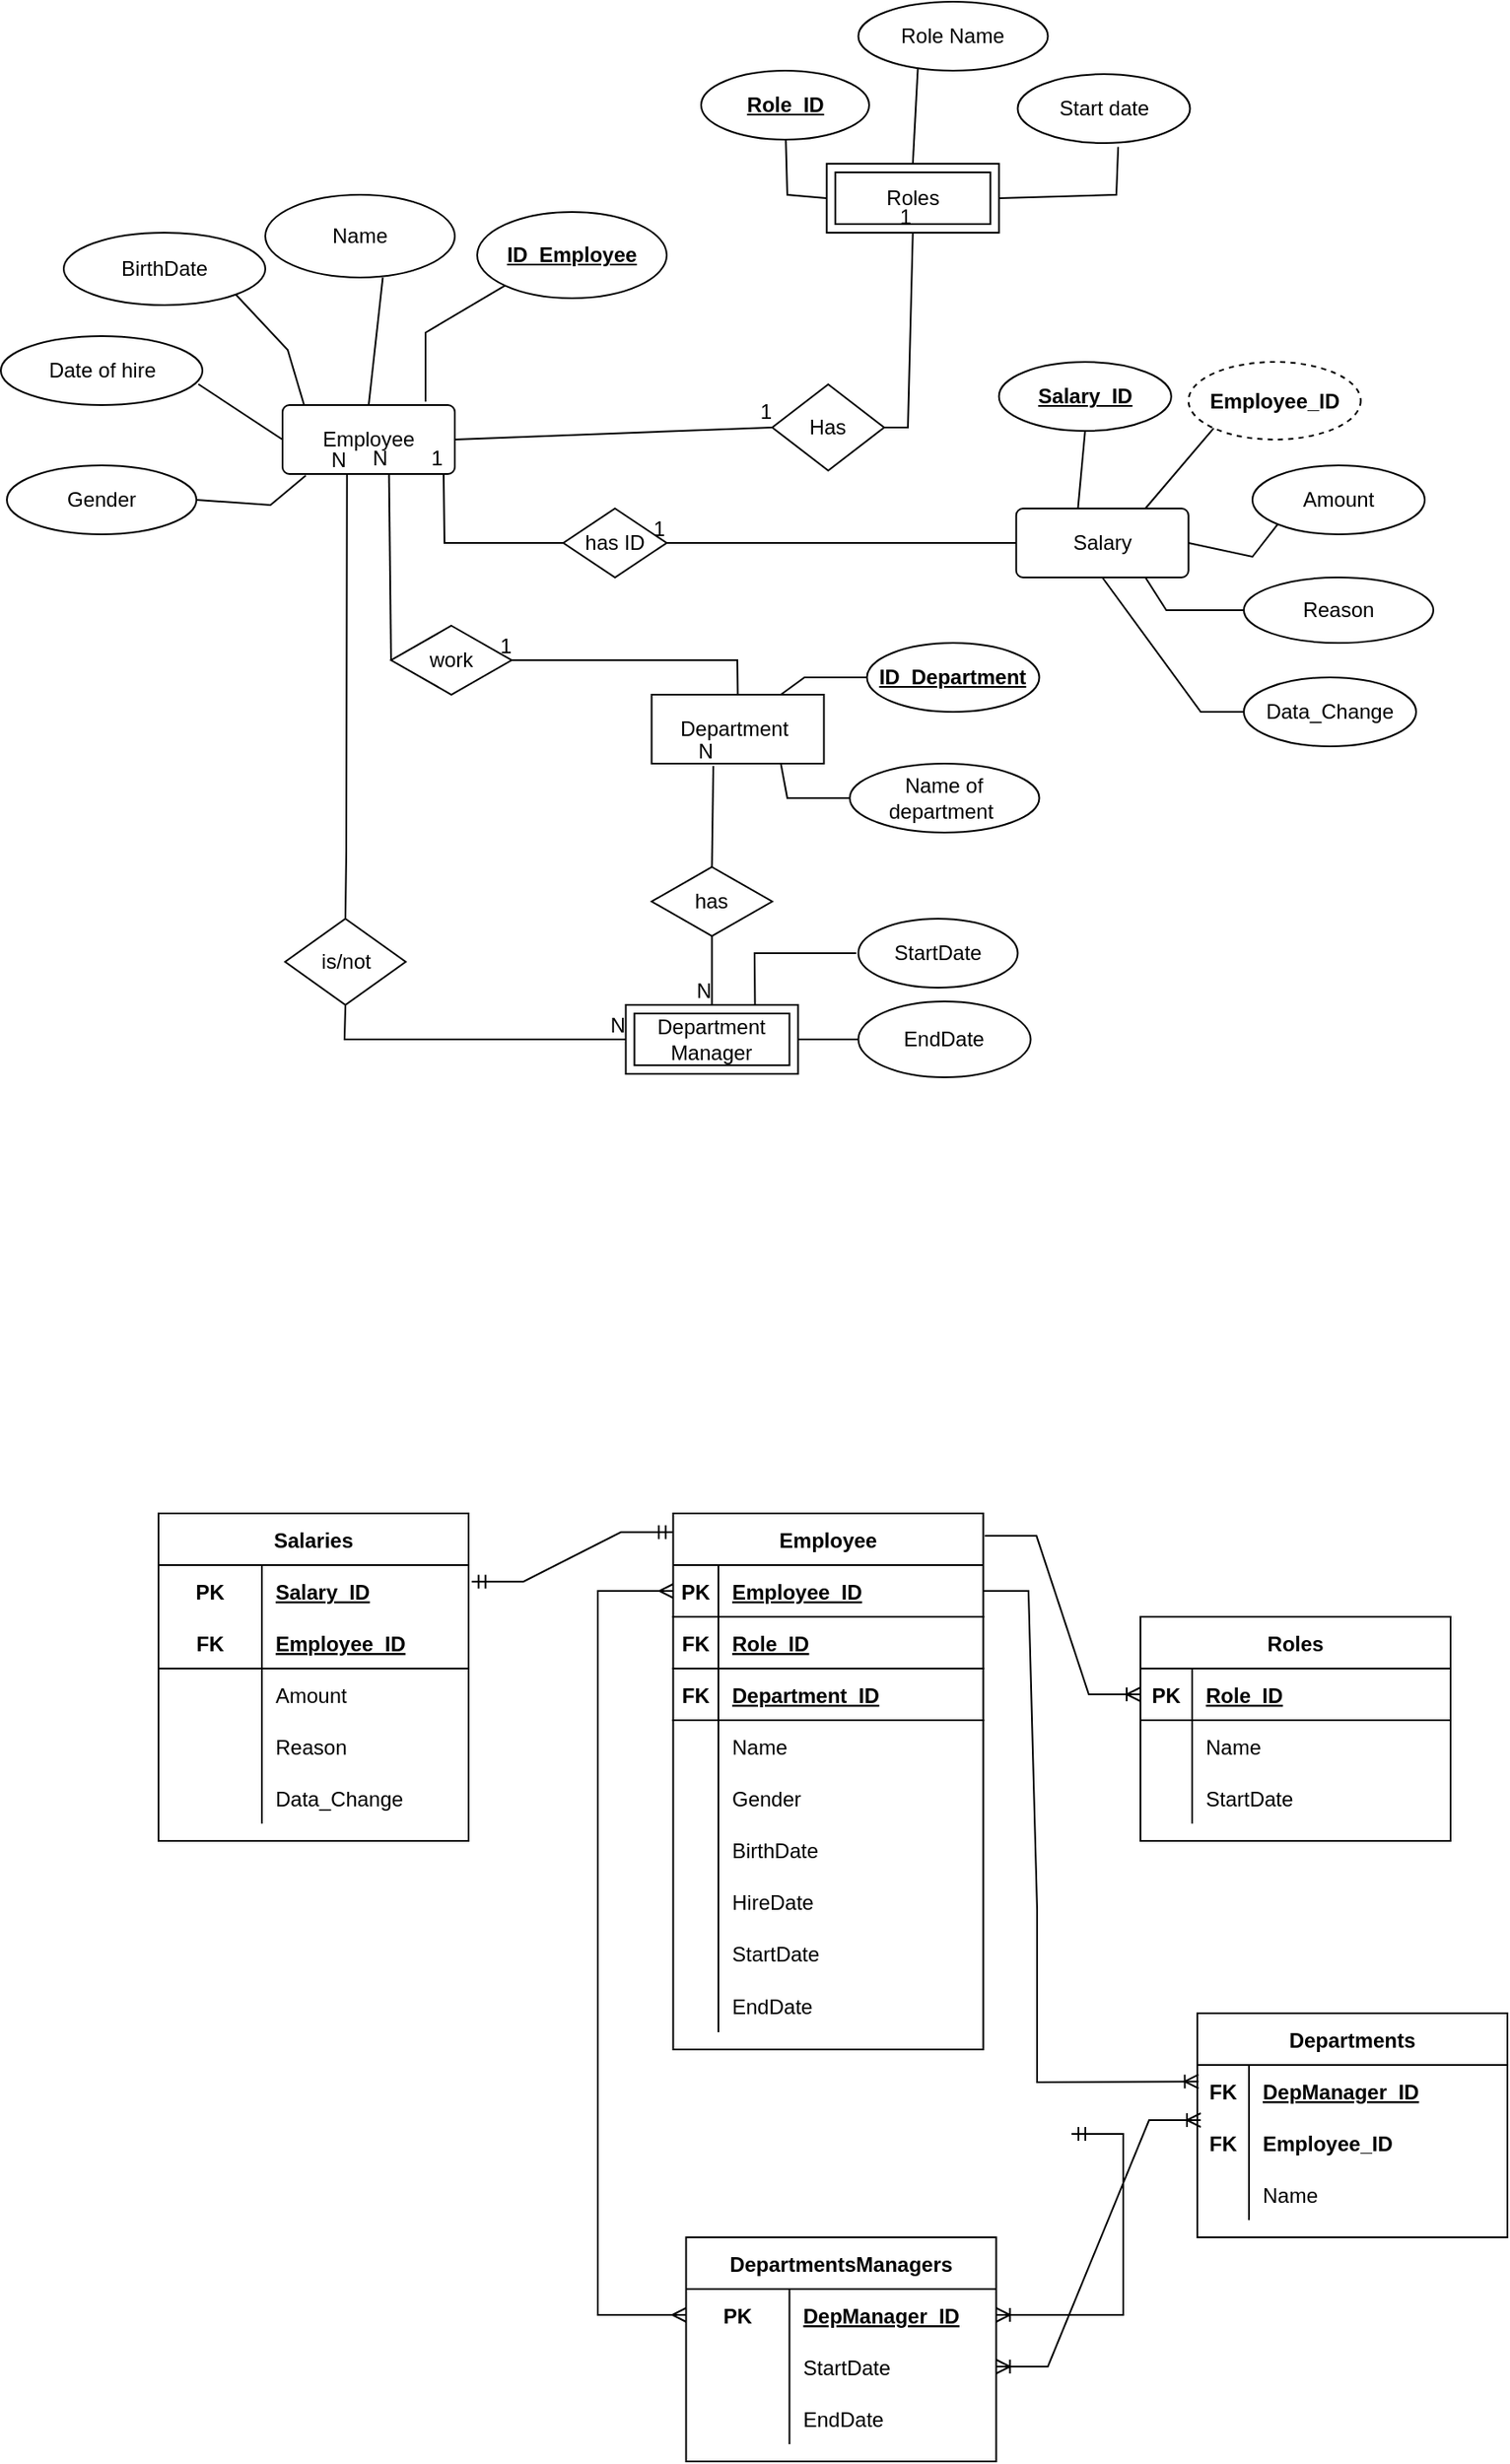 <mxfile version="20.4.0" type="github">
  <diagram id="1xHcoFe9G0MC8p6itNDm" name="Page-1">
    <mxGraphModel dx="877" dy="1468" grid="1" gridSize="10" guides="1" tooltips="1" connect="1" arrows="1" fold="1" page="1" pageScale="1" pageWidth="1169" pageHeight="827" math="0" shadow="0">
      <root>
        <mxCell id="0" />
        <mxCell id="1" parent="0" />
        <mxCell id="sWUi72MDUDDJZIwj9_PC-1" value="Employee" style="rounded=1;arcSize=10;whiteSpace=wrap;html=1;align=center;" vertex="1" parent="1">
          <mxGeometry x="217" y="-488" width="100" height="40" as="geometry" />
        </mxCell>
        <mxCell id="sWUi72MDUDDJZIwj9_PC-3" value="&lt;b&gt;ID_Employee&lt;/b&gt;" style="ellipse;whiteSpace=wrap;html=1;align=center;fontStyle=4;" vertex="1" parent="1">
          <mxGeometry x="330" y="-600" width="110" height="50" as="geometry" />
        </mxCell>
        <mxCell id="sWUi72MDUDDJZIwj9_PC-4" value="Name" style="ellipse;whiteSpace=wrap;html=1;align=center;" vertex="1" parent="1">
          <mxGeometry x="207" y="-610" width="110" height="48" as="geometry" />
        </mxCell>
        <mxCell id="sWUi72MDUDDJZIwj9_PC-5" value="BirthDate" style="ellipse;whiteSpace=wrap;html=1;align=center;" vertex="1" parent="1">
          <mxGeometry x="90" y="-588" width="117" height="42" as="geometry" />
        </mxCell>
        <mxCell id="sWUi72MDUDDJZIwj9_PC-6" value="Gender" style="ellipse;whiteSpace=wrap;html=1;align=center;" vertex="1" parent="1">
          <mxGeometry x="57" y="-453" width="110" height="40" as="geometry" />
        </mxCell>
        <mxCell id="sWUi72MDUDDJZIwj9_PC-8" value="Date of hire" style="ellipse;whiteSpace=wrap;html=1;align=center;" vertex="1" parent="1">
          <mxGeometry x="53.5" y="-528" width="117" height="40" as="geometry" />
        </mxCell>
        <mxCell id="sWUi72MDUDDJZIwj9_PC-16" value="Roles" style="shape=ext;margin=3;double=1;whiteSpace=wrap;html=1;align=center;" vertex="1" parent="1">
          <mxGeometry x="532.86" y="-628" width="100" height="40" as="geometry" />
        </mxCell>
        <mxCell id="sWUi72MDUDDJZIwj9_PC-18" value="has ID" style="shape=rhombus;perimeter=rhombusPerimeter;whiteSpace=wrap;html=1;align=center;" vertex="1" parent="1">
          <mxGeometry x="380" y="-428" width="60" height="40" as="geometry" />
        </mxCell>
        <mxCell id="sWUi72MDUDDJZIwj9_PC-22" value="Role Name" style="ellipse;whiteSpace=wrap;html=1;" vertex="1" parent="1">
          <mxGeometry x="551.25" y="-722" width="110" height="40" as="geometry" />
        </mxCell>
        <mxCell id="sWUi72MDUDDJZIwj9_PC-32" value="Department&amp;nbsp;" style="whiteSpace=wrap;html=1;align=center;" vertex="1" parent="1">
          <mxGeometry x="431.25" y="-320" width="100" height="40" as="geometry" />
        </mxCell>
        <mxCell id="sWUi72MDUDDJZIwj9_PC-38" value="Name of department&amp;nbsp;" style="ellipse;whiteSpace=wrap;html=1;" vertex="1" parent="1">
          <mxGeometry x="546.25" y="-280" width="110" height="40" as="geometry" />
        </mxCell>
        <mxCell id="sWUi72MDUDDJZIwj9_PC-42" value="Has" style="shape=rhombus;perimeter=rhombusPerimeter;whiteSpace=wrap;html=1;align=center;" vertex="1" parent="1">
          <mxGeometry x="501.25" y="-500" width="65" height="50" as="geometry" />
        </mxCell>
        <mxCell id="sWUi72MDUDDJZIwj9_PC-50" value="&lt;b&gt;ID_Department&lt;/b&gt;" style="ellipse;whiteSpace=wrap;html=1;align=center;fontStyle=4;" vertex="1" parent="1">
          <mxGeometry x="556.25" y="-350" width="100" height="40" as="geometry" />
        </mxCell>
        <mxCell id="sWUi72MDUDDJZIwj9_PC-52" value="Department Manager" style="shape=ext;margin=3;double=1;whiteSpace=wrap;html=1;align=center;" vertex="1" parent="1">
          <mxGeometry x="416.25" y="-140" width="100" height="40" as="geometry" />
        </mxCell>
        <mxCell id="sWUi72MDUDDJZIwj9_PC-55" value="StartDate" style="ellipse;whiteSpace=wrap;html=1;" vertex="1" parent="1">
          <mxGeometry x="551.25" y="-190" width="92.5" height="40" as="geometry" />
        </mxCell>
        <mxCell id="sWUi72MDUDDJZIwj9_PC-59" value="work" style="shape=rhombus;perimeter=rhombusPerimeter;whiteSpace=wrap;html=1;align=center;" vertex="1" parent="1">
          <mxGeometry x="280" y="-360" width="70" height="40" as="geometry" />
        </mxCell>
        <mxCell id="sWUi72MDUDDJZIwj9_PC-70" value="Start date" style="ellipse;whiteSpace=wrap;html=1;" vertex="1" parent="1">
          <mxGeometry x="643.75" y="-680" width="100" height="40" as="geometry" />
        </mxCell>
        <mxCell id="sWUi72MDUDDJZIwj9_PC-74" value="Salary" style="rounded=1;arcSize=10;whiteSpace=wrap;html=1;align=center;" vertex="1" parent="1">
          <mxGeometry x="642.86" y="-428" width="100" height="40" as="geometry" />
        </mxCell>
        <mxCell id="sWUi72MDUDDJZIwj9_PC-270" value="Employee" style="shape=table;startSize=30;container=1;collapsible=1;childLayout=tableLayout;fixedRows=1;rowLines=0;fontStyle=1;align=center;resizeLast=1;" vertex="1" parent="1">
          <mxGeometry x="443.75" y="155" width="180" height="311" as="geometry" />
        </mxCell>
        <mxCell id="sWUi72MDUDDJZIwj9_PC-271" value="" style="shape=tableRow;horizontal=0;startSize=0;swimlaneHead=0;swimlaneBody=0;fillColor=none;collapsible=0;dropTarget=0;points=[[0,0.5],[1,0.5]];portConstraint=eastwest;top=0;left=0;right=0;bottom=1;" vertex="1" parent="sWUi72MDUDDJZIwj9_PC-270">
          <mxGeometry y="30" width="180" height="30" as="geometry" />
        </mxCell>
        <mxCell id="sWUi72MDUDDJZIwj9_PC-272" value="PK" style="shape=partialRectangle;connectable=0;fillColor=none;top=0;left=0;bottom=0;right=0;fontStyle=1;overflow=hidden;" vertex="1" parent="sWUi72MDUDDJZIwj9_PC-271">
          <mxGeometry width="26.25" height="30" as="geometry">
            <mxRectangle width="26.25" height="30" as="alternateBounds" />
          </mxGeometry>
        </mxCell>
        <mxCell id="sWUi72MDUDDJZIwj9_PC-273" value="Employee_ID" style="shape=partialRectangle;connectable=0;fillColor=none;top=0;left=0;bottom=0;right=0;align=left;spacingLeft=6;fontStyle=5;overflow=hidden;" vertex="1" parent="sWUi72MDUDDJZIwj9_PC-271">
          <mxGeometry x="26.25" width="153.75" height="30" as="geometry">
            <mxRectangle width="153.75" height="30" as="alternateBounds" />
          </mxGeometry>
        </mxCell>
        <mxCell id="sWUi72MDUDDJZIwj9_PC-551" style="shape=tableRow;horizontal=0;startSize=0;swimlaneHead=0;swimlaneBody=0;fillColor=none;collapsible=0;dropTarget=0;points=[[0,0.5],[1,0.5]];portConstraint=eastwest;top=0;left=0;right=0;bottom=1;" vertex="1" parent="sWUi72MDUDDJZIwj9_PC-270">
          <mxGeometry y="60" width="180" height="30" as="geometry" />
        </mxCell>
        <mxCell id="sWUi72MDUDDJZIwj9_PC-552" value="FK" style="shape=partialRectangle;connectable=0;fillColor=none;top=0;left=0;bottom=0;right=0;fontStyle=1;overflow=hidden;" vertex="1" parent="sWUi72MDUDDJZIwj9_PC-551">
          <mxGeometry width="26.25" height="30" as="geometry">
            <mxRectangle width="26.25" height="30" as="alternateBounds" />
          </mxGeometry>
        </mxCell>
        <mxCell id="sWUi72MDUDDJZIwj9_PC-553" value="Role_ID" style="shape=partialRectangle;connectable=0;fillColor=none;top=0;left=0;bottom=0;right=0;align=left;spacingLeft=6;fontStyle=5;overflow=hidden;" vertex="1" parent="sWUi72MDUDDJZIwj9_PC-551">
          <mxGeometry x="26.25" width="153.75" height="30" as="geometry">
            <mxRectangle width="153.75" height="30" as="alternateBounds" />
          </mxGeometry>
        </mxCell>
        <mxCell id="sWUi72MDUDDJZIwj9_PC-554" style="shape=tableRow;horizontal=0;startSize=0;swimlaneHead=0;swimlaneBody=0;fillColor=none;collapsible=0;dropTarget=0;points=[[0,0.5],[1,0.5]];portConstraint=eastwest;top=0;left=0;right=0;bottom=1;" vertex="1" parent="sWUi72MDUDDJZIwj9_PC-270">
          <mxGeometry y="90" width="180" height="30" as="geometry" />
        </mxCell>
        <mxCell id="sWUi72MDUDDJZIwj9_PC-555" value="FK" style="shape=partialRectangle;connectable=0;fillColor=none;top=0;left=0;bottom=0;right=0;fontStyle=1;overflow=hidden;" vertex="1" parent="sWUi72MDUDDJZIwj9_PC-554">
          <mxGeometry width="26.25" height="30" as="geometry">
            <mxRectangle width="26.25" height="30" as="alternateBounds" />
          </mxGeometry>
        </mxCell>
        <mxCell id="sWUi72MDUDDJZIwj9_PC-556" value="Department_ID" style="shape=partialRectangle;connectable=0;fillColor=none;top=0;left=0;bottom=0;right=0;align=left;spacingLeft=6;fontStyle=5;overflow=hidden;" vertex="1" parent="sWUi72MDUDDJZIwj9_PC-554">
          <mxGeometry x="26.25" width="153.75" height="30" as="geometry">
            <mxRectangle width="153.75" height="30" as="alternateBounds" />
          </mxGeometry>
        </mxCell>
        <mxCell id="sWUi72MDUDDJZIwj9_PC-274" value="" style="shape=tableRow;horizontal=0;startSize=0;swimlaneHead=0;swimlaneBody=0;fillColor=none;collapsible=0;dropTarget=0;points=[[0,0.5],[1,0.5]];portConstraint=eastwest;top=0;left=0;right=0;bottom=0;" vertex="1" parent="sWUi72MDUDDJZIwj9_PC-270">
          <mxGeometry y="120" width="180" height="30" as="geometry" />
        </mxCell>
        <mxCell id="sWUi72MDUDDJZIwj9_PC-275" value="" style="shape=partialRectangle;connectable=0;fillColor=none;top=0;left=0;bottom=0;right=0;editable=1;overflow=hidden;" vertex="1" parent="sWUi72MDUDDJZIwj9_PC-274">
          <mxGeometry width="26.25" height="30" as="geometry">
            <mxRectangle width="26.25" height="30" as="alternateBounds" />
          </mxGeometry>
        </mxCell>
        <mxCell id="sWUi72MDUDDJZIwj9_PC-276" value="Name" style="shape=partialRectangle;connectable=0;fillColor=none;top=0;left=0;bottom=0;right=0;align=left;spacingLeft=6;overflow=hidden;" vertex="1" parent="sWUi72MDUDDJZIwj9_PC-274">
          <mxGeometry x="26.25" width="153.75" height="30" as="geometry">
            <mxRectangle width="153.75" height="30" as="alternateBounds" />
          </mxGeometry>
        </mxCell>
        <mxCell id="sWUi72MDUDDJZIwj9_PC-277" value="" style="shape=tableRow;horizontal=0;startSize=0;swimlaneHead=0;swimlaneBody=0;fillColor=none;collapsible=0;dropTarget=0;points=[[0,0.5],[1,0.5]];portConstraint=eastwest;top=0;left=0;right=0;bottom=0;" vertex="1" parent="sWUi72MDUDDJZIwj9_PC-270">
          <mxGeometry y="150" width="180" height="30" as="geometry" />
        </mxCell>
        <mxCell id="sWUi72MDUDDJZIwj9_PC-278" value="" style="shape=partialRectangle;connectable=0;fillColor=none;top=0;left=0;bottom=0;right=0;editable=1;overflow=hidden;" vertex="1" parent="sWUi72MDUDDJZIwj9_PC-277">
          <mxGeometry width="26.25" height="30" as="geometry">
            <mxRectangle width="26.25" height="30" as="alternateBounds" />
          </mxGeometry>
        </mxCell>
        <mxCell id="sWUi72MDUDDJZIwj9_PC-279" value="Gender" style="shape=partialRectangle;connectable=0;fillColor=none;top=0;left=0;bottom=0;right=0;align=left;spacingLeft=6;overflow=hidden;" vertex="1" parent="sWUi72MDUDDJZIwj9_PC-277">
          <mxGeometry x="26.25" width="153.75" height="30" as="geometry">
            <mxRectangle width="153.75" height="30" as="alternateBounds" />
          </mxGeometry>
        </mxCell>
        <mxCell id="sWUi72MDUDDJZIwj9_PC-280" value="" style="shape=tableRow;horizontal=0;startSize=0;swimlaneHead=0;swimlaneBody=0;fillColor=none;collapsible=0;dropTarget=0;points=[[0,0.5],[1,0.5]];portConstraint=eastwest;top=0;left=0;right=0;bottom=0;" vertex="1" parent="sWUi72MDUDDJZIwj9_PC-270">
          <mxGeometry y="180" width="180" height="30" as="geometry" />
        </mxCell>
        <mxCell id="sWUi72MDUDDJZIwj9_PC-281" value="" style="shape=partialRectangle;connectable=0;fillColor=none;top=0;left=0;bottom=0;right=0;editable=1;overflow=hidden;" vertex="1" parent="sWUi72MDUDDJZIwj9_PC-280">
          <mxGeometry width="26.25" height="30" as="geometry">
            <mxRectangle width="26.25" height="30" as="alternateBounds" />
          </mxGeometry>
        </mxCell>
        <mxCell id="sWUi72MDUDDJZIwj9_PC-282" value="BirthDate" style="shape=partialRectangle;connectable=0;fillColor=none;top=0;left=0;bottom=0;right=0;align=left;spacingLeft=6;overflow=hidden;" vertex="1" parent="sWUi72MDUDDJZIwj9_PC-280">
          <mxGeometry x="26.25" width="153.75" height="30" as="geometry">
            <mxRectangle width="153.75" height="30" as="alternateBounds" />
          </mxGeometry>
        </mxCell>
        <mxCell id="sWUi72MDUDDJZIwj9_PC-283" style="shape=tableRow;horizontal=0;startSize=0;swimlaneHead=0;swimlaneBody=0;fillColor=none;collapsible=0;dropTarget=0;points=[[0,0.5],[1,0.5]];portConstraint=eastwest;top=0;left=0;right=0;bottom=0;" vertex="1" parent="sWUi72MDUDDJZIwj9_PC-270">
          <mxGeometry y="210" width="180" height="30" as="geometry" />
        </mxCell>
        <mxCell id="sWUi72MDUDDJZIwj9_PC-284" style="shape=partialRectangle;connectable=0;fillColor=none;top=0;left=0;bottom=0;right=0;editable=1;overflow=hidden;" vertex="1" parent="sWUi72MDUDDJZIwj9_PC-283">
          <mxGeometry width="26.25" height="30" as="geometry">
            <mxRectangle width="26.25" height="30" as="alternateBounds" />
          </mxGeometry>
        </mxCell>
        <mxCell id="sWUi72MDUDDJZIwj9_PC-285" value="HireDate" style="shape=partialRectangle;connectable=0;fillColor=none;top=0;left=0;bottom=0;right=0;align=left;spacingLeft=6;overflow=hidden;" vertex="1" parent="sWUi72MDUDDJZIwj9_PC-283">
          <mxGeometry x="26.25" width="153.75" height="30" as="geometry">
            <mxRectangle width="153.75" height="30" as="alternateBounds" />
          </mxGeometry>
        </mxCell>
        <mxCell id="sWUi72MDUDDJZIwj9_PC-545" style="shape=tableRow;horizontal=0;startSize=0;swimlaneHead=0;swimlaneBody=0;fillColor=none;collapsible=0;dropTarget=0;points=[[0,0.5],[1,0.5]];portConstraint=eastwest;top=0;left=0;right=0;bottom=0;" vertex="1" parent="sWUi72MDUDDJZIwj9_PC-270">
          <mxGeometry y="240" width="180" height="30" as="geometry" />
        </mxCell>
        <mxCell id="sWUi72MDUDDJZIwj9_PC-546" style="shape=partialRectangle;connectable=0;fillColor=none;top=0;left=0;bottom=0;right=0;editable=1;overflow=hidden;" vertex="1" parent="sWUi72MDUDDJZIwj9_PC-545">
          <mxGeometry width="26.25" height="30" as="geometry">
            <mxRectangle width="26.25" height="30" as="alternateBounds" />
          </mxGeometry>
        </mxCell>
        <mxCell id="sWUi72MDUDDJZIwj9_PC-547" value="StartDate" style="shape=partialRectangle;connectable=0;fillColor=none;top=0;left=0;bottom=0;right=0;align=left;spacingLeft=6;overflow=hidden;" vertex="1" parent="sWUi72MDUDDJZIwj9_PC-545">
          <mxGeometry x="26.25" width="153.75" height="30" as="geometry">
            <mxRectangle width="153.75" height="30" as="alternateBounds" />
          </mxGeometry>
        </mxCell>
        <mxCell id="sWUi72MDUDDJZIwj9_PC-560" style="shape=tableRow;horizontal=0;startSize=0;swimlaneHead=0;swimlaneBody=0;fillColor=none;collapsible=0;dropTarget=0;points=[[0,0.5],[1,0.5]];portConstraint=eastwest;top=0;left=0;right=0;bottom=0;" vertex="1" parent="sWUi72MDUDDJZIwj9_PC-270">
          <mxGeometry y="270" width="180" height="31" as="geometry" />
        </mxCell>
        <mxCell id="sWUi72MDUDDJZIwj9_PC-561" style="shape=partialRectangle;connectable=0;fillColor=none;top=0;left=0;bottom=0;right=0;editable=1;overflow=hidden;" vertex="1" parent="sWUi72MDUDDJZIwj9_PC-560">
          <mxGeometry width="26.25" height="31" as="geometry">
            <mxRectangle width="26.25" height="31" as="alternateBounds" />
          </mxGeometry>
        </mxCell>
        <mxCell id="sWUi72MDUDDJZIwj9_PC-562" value="EndDate" style="shape=partialRectangle;connectable=0;fillColor=none;top=0;left=0;bottom=0;right=0;align=left;spacingLeft=6;overflow=hidden;" vertex="1" parent="sWUi72MDUDDJZIwj9_PC-560">
          <mxGeometry x="26.25" width="153.75" height="31" as="geometry">
            <mxRectangle width="153.75" height="31" as="alternateBounds" />
          </mxGeometry>
        </mxCell>
        <mxCell id="sWUi72MDUDDJZIwj9_PC-302" value="Roles" style="shape=table;startSize=30;container=1;collapsible=1;childLayout=tableLayout;fixedRows=1;rowLines=0;fontStyle=1;align=center;resizeLast=1;" vertex="1" parent="1">
          <mxGeometry x="715" y="215" width="180" height="130" as="geometry" />
        </mxCell>
        <mxCell id="sWUi72MDUDDJZIwj9_PC-303" value="" style="shape=tableRow;horizontal=0;startSize=0;swimlaneHead=0;swimlaneBody=0;fillColor=none;collapsible=0;dropTarget=0;points=[[0,0.5],[1,0.5]];portConstraint=eastwest;top=0;left=0;right=0;bottom=1;" vertex="1" parent="sWUi72MDUDDJZIwj9_PC-302">
          <mxGeometry y="30" width="180" height="30" as="geometry" />
        </mxCell>
        <mxCell id="sWUi72MDUDDJZIwj9_PC-304" value="PK" style="shape=partialRectangle;connectable=0;fillColor=none;top=0;left=0;bottom=0;right=0;fontStyle=1;overflow=hidden;" vertex="1" parent="sWUi72MDUDDJZIwj9_PC-303">
          <mxGeometry width="30" height="30" as="geometry">
            <mxRectangle width="30" height="30" as="alternateBounds" />
          </mxGeometry>
        </mxCell>
        <mxCell id="sWUi72MDUDDJZIwj9_PC-305" value="Role_ID" style="shape=partialRectangle;connectable=0;fillColor=none;top=0;left=0;bottom=0;right=0;align=left;spacingLeft=6;fontStyle=5;overflow=hidden;" vertex="1" parent="sWUi72MDUDDJZIwj9_PC-303">
          <mxGeometry x="30" width="150" height="30" as="geometry">
            <mxRectangle width="150" height="30" as="alternateBounds" />
          </mxGeometry>
        </mxCell>
        <mxCell id="sWUi72MDUDDJZIwj9_PC-306" value="" style="shape=tableRow;horizontal=0;startSize=0;swimlaneHead=0;swimlaneBody=0;fillColor=none;collapsible=0;dropTarget=0;points=[[0,0.5],[1,0.5]];portConstraint=eastwest;top=0;left=0;right=0;bottom=0;" vertex="1" parent="sWUi72MDUDDJZIwj9_PC-302">
          <mxGeometry y="60" width="180" height="30" as="geometry" />
        </mxCell>
        <mxCell id="sWUi72MDUDDJZIwj9_PC-307" value="" style="shape=partialRectangle;connectable=0;fillColor=none;top=0;left=0;bottom=0;right=0;editable=1;overflow=hidden;" vertex="1" parent="sWUi72MDUDDJZIwj9_PC-306">
          <mxGeometry width="30" height="30" as="geometry">
            <mxRectangle width="30" height="30" as="alternateBounds" />
          </mxGeometry>
        </mxCell>
        <mxCell id="sWUi72MDUDDJZIwj9_PC-308" value="Name" style="shape=partialRectangle;connectable=0;fillColor=none;top=0;left=0;bottom=0;right=0;align=left;spacingLeft=6;overflow=hidden;" vertex="1" parent="sWUi72MDUDDJZIwj9_PC-306">
          <mxGeometry x="30" width="150" height="30" as="geometry">
            <mxRectangle width="150" height="30" as="alternateBounds" />
          </mxGeometry>
        </mxCell>
        <mxCell id="sWUi72MDUDDJZIwj9_PC-569" style="shape=tableRow;horizontal=0;startSize=0;swimlaneHead=0;swimlaneBody=0;fillColor=none;collapsible=0;dropTarget=0;points=[[0,0.5],[1,0.5]];portConstraint=eastwest;top=0;left=0;right=0;bottom=0;" vertex="1" parent="sWUi72MDUDDJZIwj9_PC-302">
          <mxGeometry y="90" width="180" height="30" as="geometry" />
        </mxCell>
        <mxCell id="sWUi72MDUDDJZIwj9_PC-570" style="shape=partialRectangle;connectable=0;fillColor=none;top=0;left=0;bottom=0;right=0;editable=1;overflow=hidden;" vertex="1" parent="sWUi72MDUDDJZIwj9_PC-569">
          <mxGeometry width="30" height="30" as="geometry">
            <mxRectangle width="30" height="30" as="alternateBounds" />
          </mxGeometry>
        </mxCell>
        <mxCell id="sWUi72MDUDDJZIwj9_PC-571" value="StartDate" style="shape=partialRectangle;connectable=0;fillColor=none;top=0;left=0;bottom=0;right=0;align=left;spacingLeft=6;overflow=hidden;" vertex="1" parent="sWUi72MDUDDJZIwj9_PC-569">
          <mxGeometry x="30" width="150" height="30" as="geometry">
            <mxRectangle width="150" height="30" as="alternateBounds" />
          </mxGeometry>
        </mxCell>
        <mxCell id="sWUi72MDUDDJZIwj9_PC-383" value="DepartmentsManagers" style="shape=table;startSize=30;container=1;collapsible=1;childLayout=tableLayout;fixedRows=1;rowLines=0;fontStyle=1;align=center;resizeLast=1;" vertex="1" parent="1">
          <mxGeometry x="451.25" y="575" width="180" height="130" as="geometry" />
        </mxCell>
        <mxCell id="sWUi72MDUDDJZIwj9_PC-384" value="" style="shape=tableRow;horizontal=0;startSize=0;swimlaneHead=0;swimlaneBody=0;fillColor=none;collapsible=0;dropTarget=0;points=[[0,0.5],[1,0.5]];portConstraint=eastwest;top=0;left=0;right=0;bottom=0;" vertex="1" parent="sWUi72MDUDDJZIwj9_PC-383">
          <mxGeometry y="30" width="180" height="30" as="geometry" />
        </mxCell>
        <mxCell id="sWUi72MDUDDJZIwj9_PC-385" value="PK" style="shape=partialRectangle;connectable=0;fillColor=none;top=0;left=0;bottom=0;right=0;fontStyle=1;overflow=hidden;" vertex="1" parent="sWUi72MDUDDJZIwj9_PC-384">
          <mxGeometry width="60" height="30" as="geometry">
            <mxRectangle width="60" height="30" as="alternateBounds" />
          </mxGeometry>
        </mxCell>
        <mxCell id="sWUi72MDUDDJZIwj9_PC-386" value="DepManager_ID" style="shape=partialRectangle;connectable=0;fillColor=none;top=0;left=0;bottom=0;right=0;align=left;spacingLeft=6;fontStyle=5;overflow=hidden;" vertex="1" parent="sWUi72MDUDDJZIwj9_PC-384">
          <mxGeometry x="60" width="120" height="30" as="geometry">
            <mxRectangle width="120" height="30" as="alternateBounds" />
          </mxGeometry>
        </mxCell>
        <mxCell id="sWUi72MDUDDJZIwj9_PC-393" value="" style="shape=tableRow;horizontal=0;startSize=0;swimlaneHead=0;swimlaneBody=0;fillColor=none;collapsible=0;dropTarget=0;points=[[0,0.5],[1,0.5]];portConstraint=eastwest;top=0;left=0;right=0;bottom=0;" vertex="1" parent="sWUi72MDUDDJZIwj9_PC-383">
          <mxGeometry y="60" width="180" height="30" as="geometry" />
        </mxCell>
        <mxCell id="sWUi72MDUDDJZIwj9_PC-394" value="" style="shape=partialRectangle;connectable=0;fillColor=none;top=0;left=0;bottom=0;right=0;editable=1;overflow=hidden;" vertex="1" parent="sWUi72MDUDDJZIwj9_PC-393">
          <mxGeometry width="60" height="30" as="geometry">
            <mxRectangle width="60" height="30" as="alternateBounds" />
          </mxGeometry>
        </mxCell>
        <mxCell id="sWUi72MDUDDJZIwj9_PC-395" value="StartDate" style="shape=partialRectangle;connectable=0;fillColor=none;top=0;left=0;bottom=0;right=0;align=left;spacingLeft=6;overflow=hidden;" vertex="1" parent="sWUi72MDUDDJZIwj9_PC-393">
          <mxGeometry x="60" width="120" height="30" as="geometry">
            <mxRectangle width="120" height="30" as="alternateBounds" />
          </mxGeometry>
        </mxCell>
        <mxCell id="sWUi72MDUDDJZIwj9_PC-396" style="shape=tableRow;horizontal=0;startSize=0;swimlaneHead=0;swimlaneBody=0;fillColor=none;collapsible=0;dropTarget=0;points=[[0,0.5],[1,0.5]];portConstraint=eastwest;top=0;left=0;right=0;bottom=0;" vertex="1" parent="sWUi72MDUDDJZIwj9_PC-383">
          <mxGeometry y="90" width="180" height="30" as="geometry" />
        </mxCell>
        <mxCell id="sWUi72MDUDDJZIwj9_PC-397" style="shape=partialRectangle;connectable=0;fillColor=none;top=0;left=0;bottom=0;right=0;editable=1;overflow=hidden;" vertex="1" parent="sWUi72MDUDDJZIwj9_PC-396">
          <mxGeometry width="60" height="30" as="geometry">
            <mxRectangle width="60" height="30" as="alternateBounds" />
          </mxGeometry>
        </mxCell>
        <mxCell id="sWUi72MDUDDJZIwj9_PC-398" value="EndDate" style="shape=partialRectangle;connectable=0;fillColor=none;top=0;left=0;bottom=0;right=0;align=left;spacingLeft=6;overflow=hidden;" vertex="1" parent="sWUi72MDUDDJZIwj9_PC-396">
          <mxGeometry x="60" width="120" height="30" as="geometry">
            <mxRectangle width="120" height="30" as="alternateBounds" />
          </mxGeometry>
        </mxCell>
        <mxCell id="sWUi72MDUDDJZIwj9_PC-399" value="Reason" style="ellipse;whiteSpace=wrap;html=1;rounded=1;arcSize=10;" vertex="1" parent="1">
          <mxGeometry x="775" y="-388" width="110" height="38" as="geometry" />
        </mxCell>
        <mxCell id="sWUi72MDUDDJZIwj9_PC-401" value="Salaries" style="shape=table;startSize=30;container=1;collapsible=1;childLayout=tableLayout;fixedRows=1;rowLines=0;fontStyle=1;align=center;resizeLast=1;" vertex="1" parent="1">
          <mxGeometry x="145" y="155" width="180" height="190" as="geometry" />
        </mxCell>
        <mxCell id="sWUi72MDUDDJZIwj9_PC-402" value="" style="shape=tableRow;horizontal=0;startSize=0;swimlaneHead=0;swimlaneBody=0;fillColor=none;collapsible=0;dropTarget=0;points=[[0,0.5],[1,0.5]];portConstraint=eastwest;top=0;left=0;right=0;bottom=0;" vertex="1" parent="sWUi72MDUDDJZIwj9_PC-401">
          <mxGeometry y="30" width="180" height="30" as="geometry" />
        </mxCell>
        <mxCell id="sWUi72MDUDDJZIwj9_PC-403" value="PK" style="shape=partialRectangle;connectable=0;fillColor=none;top=0;left=0;bottom=0;right=0;fontStyle=1;overflow=hidden;" vertex="1" parent="sWUi72MDUDDJZIwj9_PC-402">
          <mxGeometry width="60" height="30" as="geometry">
            <mxRectangle width="60" height="30" as="alternateBounds" />
          </mxGeometry>
        </mxCell>
        <mxCell id="sWUi72MDUDDJZIwj9_PC-404" value="Salary_ID" style="shape=partialRectangle;connectable=0;fillColor=none;top=0;left=0;bottom=0;right=0;align=left;spacingLeft=6;fontStyle=5;overflow=hidden;" vertex="1" parent="sWUi72MDUDDJZIwj9_PC-402">
          <mxGeometry x="60" width="120" height="30" as="geometry">
            <mxRectangle width="120" height="30" as="alternateBounds" />
          </mxGeometry>
        </mxCell>
        <mxCell id="sWUi72MDUDDJZIwj9_PC-405" value="" style="shape=tableRow;horizontal=0;startSize=0;swimlaneHead=0;swimlaneBody=0;fillColor=none;collapsible=0;dropTarget=0;points=[[0,0.5],[1,0.5]];portConstraint=eastwest;top=0;left=0;right=0;bottom=1;" vertex="1" parent="sWUi72MDUDDJZIwj9_PC-401">
          <mxGeometry y="60" width="180" height="30" as="geometry" />
        </mxCell>
        <mxCell id="sWUi72MDUDDJZIwj9_PC-406" value="FK" style="shape=partialRectangle;connectable=0;fillColor=none;top=0;left=0;bottom=0;right=0;fontStyle=1;overflow=hidden;" vertex="1" parent="sWUi72MDUDDJZIwj9_PC-405">
          <mxGeometry width="60" height="30" as="geometry">
            <mxRectangle width="60" height="30" as="alternateBounds" />
          </mxGeometry>
        </mxCell>
        <mxCell id="sWUi72MDUDDJZIwj9_PC-407" value="Employee_ID" style="shape=partialRectangle;connectable=0;fillColor=none;top=0;left=0;bottom=0;right=0;align=left;spacingLeft=6;fontStyle=5;overflow=hidden;" vertex="1" parent="sWUi72MDUDDJZIwj9_PC-405">
          <mxGeometry x="60" width="120" height="30" as="geometry">
            <mxRectangle width="120" height="30" as="alternateBounds" />
          </mxGeometry>
        </mxCell>
        <mxCell id="sWUi72MDUDDJZIwj9_PC-408" value="" style="shape=tableRow;horizontal=0;startSize=0;swimlaneHead=0;swimlaneBody=0;fillColor=none;collapsible=0;dropTarget=0;points=[[0,0.5],[1,0.5]];portConstraint=eastwest;top=0;left=0;right=0;bottom=0;" vertex="1" parent="sWUi72MDUDDJZIwj9_PC-401">
          <mxGeometry y="90" width="180" height="30" as="geometry" />
        </mxCell>
        <mxCell id="sWUi72MDUDDJZIwj9_PC-409" value="" style="shape=partialRectangle;connectable=0;fillColor=none;top=0;left=0;bottom=0;right=0;editable=1;overflow=hidden;" vertex="1" parent="sWUi72MDUDDJZIwj9_PC-408">
          <mxGeometry width="60" height="30" as="geometry">
            <mxRectangle width="60" height="30" as="alternateBounds" />
          </mxGeometry>
        </mxCell>
        <mxCell id="sWUi72MDUDDJZIwj9_PC-410" value="Amount" style="shape=partialRectangle;connectable=0;fillColor=none;top=0;left=0;bottom=0;right=0;align=left;spacingLeft=6;overflow=hidden;" vertex="1" parent="sWUi72MDUDDJZIwj9_PC-408">
          <mxGeometry x="60" width="120" height="30" as="geometry">
            <mxRectangle width="120" height="30" as="alternateBounds" />
          </mxGeometry>
        </mxCell>
        <mxCell id="sWUi72MDUDDJZIwj9_PC-411" value="" style="shape=tableRow;horizontal=0;startSize=0;swimlaneHead=0;swimlaneBody=0;fillColor=none;collapsible=0;dropTarget=0;points=[[0,0.5],[1,0.5]];portConstraint=eastwest;top=0;left=0;right=0;bottom=0;" vertex="1" parent="sWUi72MDUDDJZIwj9_PC-401">
          <mxGeometry y="120" width="180" height="30" as="geometry" />
        </mxCell>
        <mxCell id="sWUi72MDUDDJZIwj9_PC-412" value="" style="shape=partialRectangle;connectable=0;fillColor=none;top=0;left=0;bottom=0;right=0;editable=1;overflow=hidden;" vertex="1" parent="sWUi72MDUDDJZIwj9_PC-411">
          <mxGeometry width="60" height="30" as="geometry">
            <mxRectangle width="60" height="30" as="alternateBounds" />
          </mxGeometry>
        </mxCell>
        <mxCell id="sWUi72MDUDDJZIwj9_PC-413" value="Reason" style="shape=partialRectangle;connectable=0;fillColor=none;top=0;left=0;bottom=0;right=0;align=left;spacingLeft=6;overflow=hidden;" vertex="1" parent="sWUi72MDUDDJZIwj9_PC-411">
          <mxGeometry x="60" width="120" height="30" as="geometry">
            <mxRectangle width="120" height="30" as="alternateBounds" />
          </mxGeometry>
        </mxCell>
        <mxCell id="sWUi72MDUDDJZIwj9_PC-414" style="shape=tableRow;horizontal=0;startSize=0;swimlaneHead=0;swimlaneBody=0;fillColor=none;collapsible=0;dropTarget=0;points=[[0,0.5],[1,0.5]];portConstraint=eastwest;top=0;left=0;right=0;bottom=0;" vertex="1" parent="sWUi72MDUDDJZIwj9_PC-401">
          <mxGeometry y="150" width="180" height="30" as="geometry" />
        </mxCell>
        <mxCell id="sWUi72MDUDDJZIwj9_PC-415" style="shape=partialRectangle;connectable=0;fillColor=none;top=0;left=0;bottom=0;right=0;editable=1;overflow=hidden;" vertex="1" parent="sWUi72MDUDDJZIwj9_PC-414">
          <mxGeometry width="60" height="30" as="geometry">
            <mxRectangle width="60" height="30" as="alternateBounds" />
          </mxGeometry>
        </mxCell>
        <mxCell id="sWUi72MDUDDJZIwj9_PC-416" value="Data_Change" style="shape=partialRectangle;connectable=0;fillColor=none;top=0;left=0;bottom=0;right=0;align=left;spacingLeft=6;overflow=hidden;" vertex="1" parent="sWUi72MDUDDJZIwj9_PC-414">
          <mxGeometry x="60" width="120" height="30" as="geometry">
            <mxRectangle width="120" height="30" as="alternateBounds" />
          </mxGeometry>
        </mxCell>
        <mxCell id="sWUi72MDUDDJZIwj9_PC-427" value="" style="edgeStyle=entityRelationEdgeStyle;fontSize=12;html=1;endArrow=ERoneToMany;startArrow=ERmandOne;rounded=0;entryX=1;entryY=0.5;entryDx=0;entryDy=0;exitX=0.009;exitY=0.333;exitDx=0;exitDy=0;exitPerimeter=0;" edge="1" parent="1" source="sWUi72MDUDDJZIwj9_PC-529" target="sWUi72MDUDDJZIwj9_PC-384">
          <mxGeometry width="100" height="100" relative="1" as="geometry">
            <mxPoint x="675" y="515" as="sourcePoint" />
            <mxPoint x="875" y="255" as="targetPoint" />
          </mxGeometry>
        </mxCell>
        <mxCell id="sWUi72MDUDDJZIwj9_PC-430" value="EndDate" style="ellipse;whiteSpace=wrap;html=1;" vertex="1" parent="1">
          <mxGeometry x="551.25" y="-142" width="100" height="44" as="geometry" />
        </mxCell>
        <mxCell id="sWUi72MDUDDJZIwj9_PC-441" value="has" style="shape=rhombus;perimeter=rhombusPerimeter;whiteSpace=wrap;html=1;align=center;" vertex="1" parent="1">
          <mxGeometry x="431.25" y="-220" width="70" height="40" as="geometry" />
        </mxCell>
        <mxCell id="sWUi72MDUDDJZIwj9_PC-445" value="" style="endArrow=none;html=1;rounded=0;exitX=0.5;exitY=1;exitDx=0;exitDy=0;entryX=0.5;entryY=0;entryDx=0;entryDy=0;" edge="1" parent="1" source="sWUi72MDUDDJZIwj9_PC-441" target="sWUi72MDUDDJZIwj9_PC-52">
          <mxGeometry relative="1" as="geometry">
            <mxPoint x="578.75" y="-70" as="sourcePoint" />
            <mxPoint x="738.75" y="-70" as="targetPoint" />
          </mxGeometry>
        </mxCell>
        <mxCell id="sWUi72MDUDDJZIwj9_PC-446" value="N" style="resizable=0;html=1;align=right;verticalAlign=bottom;" connectable="0" vertex="1" parent="sWUi72MDUDDJZIwj9_PC-445">
          <mxGeometry x="1" relative="1" as="geometry" />
        </mxCell>
        <mxCell id="sWUi72MDUDDJZIwj9_PC-447" value="" style="endArrow=none;html=1;rounded=0;entryX=1;entryY=0.5;entryDx=0;entryDy=0;exitX=0.5;exitY=0;exitDx=0;exitDy=0;" edge="1" parent="1" source="sWUi72MDUDDJZIwj9_PC-32" target="sWUi72MDUDDJZIwj9_PC-59">
          <mxGeometry relative="1" as="geometry">
            <mxPoint x="430" y="-310" as="sourcePoint" />
            <mxPoint x="266" y="-298" as="targetPoint" />
            <Array as="points">
              <mxPoint x="481" y="-340" />
            </Array>
          </mxGeometry>
        </mxCell>
        <mxCell id="sWUi72MDUDDJZIwj9_PC-448" value="1" style="resizable=0;html=1;align=right;verticalAlign=bottom;" connectable="0" vertex="1" parent="sWUi72MDUDDJZIwj9_PC-447">
          <mxGeometry x="1" relative="1" as="geometry" />
        </mxCell>
        <mxCell id="sWUi72MDUDDJZIwj9_PC-451" value="" style="endArrow=none;html=1;rounded=0;exitX=0;exitY=0.5;exitDx=0;exitDy=0;entryX=0.618;entryY=0.991;entryDx=0;entryDy=0;entryPerimeter=0;" edge="1" parent="1" source="sWUi72MDUDDJZIwj9_PC-59" target="sWUi72MDUDDJZIwj9_PC-1">
          <mxGeometry relative="1" as="geometry">
            <mxPoint x="387" y="-308" as="sourcePoint" />
            <mxPoint x="547" y="-308" as="targetPoint" />
            <Array as="points" />
          </mxGeometry>
        </mxCell>
        <mxCell id="sWUi72MDUDDJZIwj9_PC-452" value="N" style="resizable=0;html=1;align=right;verticalAlign=bottom;" connectable="0" vertex="1" parent="sWUi72MDUDDJZIwj9_PC-451">
          <mxGeometry x="1" relative="1" as="geometry" />
        </mxCell>
        <mxCell id="sWUi72MDUDDJZIwj9_PC-453" value="" style="endArrow=none;html=1;rounded=0;exitX=0;exitY=0.5;exitDx=0;exitDy=0;entryX=1;entryY=0.5;entryDx=0;entryDy=0;" edge="1" parent="1" source="sWUi72MDUDDJZIwj9_PC-74" target="sWUi72MDUDDJZIwj9_PC-18">
          <mxGeometry relative="1" as="geometry">
            <mxPoint x="522.86" y="-388" as="sourcePoint" />
            <mxPoint x="682.86" y="-388" as="targetPoint" />
          </mxGeometry>
        </mxCell>
        <mxCell id="sWUi72MDUDDJZIwj9_PC-454" value="1" style="resizable=0;html=1;align=right;verticalAlign=bottom;" connectable="0" vertex="1" parent="sWUi72MDUDDJZIwj9_PC-453">
          <mxGeometry x="1" relative="1" as="geometry" />
        </mxCell>
        <mxCell id="sWUi72MDUDDJZIwj9_PC-455" value="" style="endArrow=none;html=1;rounded=0;exitX=0;exitY=0.5;exitDx=0;exitDy=0;entryX=0.935;entryY=0.991;entryDx=0;entryDy=0;entryPerimeter=0;" edge="1" parent="1" source="sWUi72MDUDDJZIwj9_PC-18" target="sWUi72MDUDDJZIwj9_PC-1">
          <mxGeometry relative="1" as="geometry">
            <mxPoint x="387" y="-358" as="sourcePoint" />
            <mxPoint x="547" y="-358" as="targetPoint" />
            <Array as="points">
              <mxPoint x="311" y="-408" />
            </Array>
          </mxGeometry>
        </mxCell>
        <mxCell id="sWUi72MDUDDJZIwj9_PC-456" value="1" style="resizable=0;html=1;align=right;verticalAlign=bottom;" connectable="0" vertex="1" parent="sWUi72MDUDDJZIwj9_PC-455">
          <mxGeometry x="1" relative="1" as="geometry" />
        </mxCell>
        <mxCell id="sWUi72MDUDDJZIwj9_PC-457" value="" style="endArrow=none;html=1;rounded=0;exitX=1;exitY=0.5;exitDx=0;exitDy=0;entryX=0;entryY=0.5;entryDx=0;entryDy=0;" edge="1" parent="1" source="sWUi72MDUDDJZIwj9_PC-1" target="sWUi72MDUDDJZIwj9_PC-42">
          <mxGeometry relative="1" as="geometry">
            <mxPoint x="387" y="-358" as="sourcePoint" />
            <mxPoint x="547" y="-358" as="targetPoint" />
          </mxGeometry>
        </mxCell>
        <mxCell id="sWUi72MDUDDJZIwj9_PC-458" value="1" style="resizable=0;html=1;align=right;verticalAlign=bottom;" connectable="0" vertex="1" parent="sWUi72MDUDDJZIwj9_PC-457">
          <mxGeometry x="1" relative="1" as="geometry" />
        </mxCell>
        <mxCell id="sWUi72MDUDDJZIwj9_PC-459" value="" style="endArrow=none;html=1;rounded=0;exitX=1;exitY=0.5;exitDx=0;exitDy=0;entryX=0.5;entryY=1;entryDx=0;entryDy=0;" edge="1" parent="1" source="sWUi72MDUDDJZIwj9_PC-42" target="sWUi72MDUDDJZIwj9_PC-16">
          <mxGeometry relative="1" as="geometry">
            <mxPoint x="532.86" y="-378" as="sourcePoint" />
            <mxPoint x="580" y="-560" as="targetPoint" />
            <Array as="points">
              <mxPoint x="580" y="-475" />
            </Array>
          </mxGeometry>
        </mxCell>
        <mxCell id="sWUi72MDUDDJZIwj9_PC-460" value="1" style="resizable=0;html=1;align=right;verticalAlign=bottom;" connectable="0" vertex="1" parent="sWUi72MDUDDJZIwj9_PC-459">
          <mxGeometry x="1" relative="1" as="geometry" />
        </mxCell>
        <mxCell id="sWUi72MDUDDJZIwj9_PC-468" value="&lt;b&gt;Role_ID&lt;/b&gt;" style="ellipse;whiteSpace=wrap;html=1;align=center;fontStyle=4;" vertex="1" parent="1">
          <mxGeometry x="460" y="-682" width="97.5" height="40" as="geometry" />
        </mxCell>
        <mxCell id="sWUi72MDUDDJZIwj9_PC-472" value="&lt;b&gt;Salary_ID&lt;/b&gt;" style="ellipse;whiteSpace=wrap;html=1;align=center;fontStyle=4;" vertex="1" parent="1">
          <mxGeometry x="632.86" y="-513" width="100" height="40" as="geometry" />
        </mxCell>
        <mxCell id="sWUi72MDUDDJZIwj9_PC-481" style="edgeStyle=orthogonalEdgeStyle;rounded=0;orthogonalLoop=1;jettySize=auto;html=1;exitX=0.5;exitY=1;exitDx=0;exitDy=0;" edge="1" parent="1">
          <mxGeometry relative="1" as="geometry">
            <mxPoint x="235" y="-642" as="sourcePoint" />
            <mxPoint x="235" y="-642" as="targetPoint" />
          </mxGeometry>
        </mxCell>
        <mxCell id="sWUi72MDUDDJZIwj9_PC-485" value="&lt;b&gt;Employee_ID&lt;/b&gt;" style="ellipse;whiteSpace=wrap;html=1;align=center;dashed=1;" vertex="1" parent="1">
          <mxGeometry x="742.86" y="-513" width="100" height="45" as="geometry" />
        </mxCell>
        <mxCell id="sWUi72MDUDDJZIwj9_PC-506" value="is/not" style="shape=rhombus;perimeter=rhombusPerimeter;whiteSpace=wrap;html=1;align=center;" vertex="1" parent="1">
          <mxGeometry x="218.5" y="-190" width="70" height="50" as="geometry" />
        </mxCell>
        <mxCell id="sWUi72MDUDDJZIwj9_PC-508" value="" style="endArrow=none;html=1;rounded=0;entryX=0.374;entryY=1;entryDx=0;entryDy=0;exitX=0.5;exitY=0;exitDx=0;exitDy=0;entryPerimeter=0;" edge="1" parent="1" source="sWUi72MDUDDJZIwj9_PC-506" target="sWUi72MDUDDJZIwj9_PC-1">
          <mxGeometry relative="1" as="geometry">
            <mxPoint x="97" y="-178" as="sourcePoint" />
            <mxPoint x="257" y="-178" as="targetPoint" />
            <Array as="points">
              <mxPoint x="254" y="-230" />
            </Array>
          </mxGeometry>
        </mxCell>
        <mxCell id="sWUi72MDUDDJZIwj9_PC-509" value="N" style="resizable=0;html=1;align=right;verticalAlign=bottom;" connectable="0" vertex="1" parent="sWUi72MDUDDJZIwj9_PC-508">
          <mxGeometry x="1" relative="1" as="geometry" />
        </mxCell>
        <mxCell id="sWUi72MDUDDJZIwj9_PC-511" value="" style="endArrow=none;html=1;rounded=0;exitX=0.5;exitY=1;exitDx=0;exitDy=0;entryX=0;entryY=0.5;entryDx=0;entryDy=0;" edge="1" parent="1" source="sWUi72MDUDDJZIwj9_PC-506" target="sWUi72MDUDDJZIwj9_PC-52">
          <mxGeometry relative="1" as="geometry">
            <mxPoint x="330" y="-220" as="sourcePoint" />
            <mxPoint x="490" y="-220" as="targetPoint" />
            <Array as="points">
              <mxPoint x="253" y="-120" />
              <mxPoint x="305" y="-120" />
            </Array>
          </mxGeometry>
        </mxCell>
        <mxCell id="sWUi72MDUDDJZIwj9_PC-512" value="N" style="resizable=0;html=1;align=right;verticalAlign=bottom;" connectable="0" vertex="1" parent="sWUi72MDUDDJZIwj9_PC-511">
          <mxGeometry x="1" relative="1" as="geometry" />
        </mxCell>
        <mxCell id="sWUi72MDUDDJZIwj9_PC-516" value="" style="edgeStyle=entityRelationEdgeStyle;fontSize=12;html=1;endArrow=ERmandOne;startArrow=ERmandOne;rounded=0;exitX=1.01;exitY=0.319;exitDx=0;exitDy=0;exitPerimeter=0;entryX=-0.002;entryY=0.035;entryDx=0;entryDy=0;entryPerimeter=0;" edge="1" parent="1" source="sWUi72MDUDDJZIwj9_PC-402" target="sWUi72MDUDDJZIwj9_PC-270">
          <mxGeometry width="100" height="100" relative="1" as="geometry">
            <mxPoint x="515" y="325" as="sourcePoint" />
            <mxPoint x="445" y="195" as="targetPoint" />
          </mxGeometry>
        </mxCell>
        <mxCell id="sWUi72MDUDDJZIwj9_PC-517" value="" style="fontSize=12;html=1;endArrow=ERmany;startArrow=ERmany;rounded=0;entryX=0;entryY=0.5;entryDx=0;entryDy=0;exitX=0;exitY=0.5;exitDx=0;exitDy=0;" edge="1" parent="1" source="sWUi72MDUDDJZIwj9_PC-384" target="sWUi72MDUDDJZIwj9_PC-271">
          <mxGeometry width="100" height="100" relative="1" as="geometry">
            <mxPoint x="355" y="445" as="sourcePoint" />
            <mxPoint x="455" y="285" as="targetPoint" />
            <Array as="points">
              <mxPoint x="400" y="620" />
              <mxPoint x="400" y="365" />
              <mxPoint x="400" y="200" />
            </Array>
          </mxGeometry>
        </mxCell>
        <mxCell id="sWUi72MDUDDJZIwj9_PC-520" value="" style="edgeStyle=entityRelationEdgeStyle;fontSize=12;html=1;endArrow=ERoneToMany;rounded=0;entryX=0;entryY=0.5;entryDx=0;entryDy=0;exitX=1.005;exitY=0.042;exitDx=0;exitDy=0;exitPerimeter=0;" edge="1" parent="1" source="sWUi72MDUDDJZIwj9_PC-270" target="sWUi72MDUDDJZIwj9_PC-303">
          <mxGeometry width="100" height="100" relative="1" as="geometry">
            <mxPoint x="630" y="190" as="sourcePoint" />
            <mxPoint x="707.5" y="315" as="targetPoint" />
          </mxGeometry>
        </mxCell>
        <mxCell id="sWUi72MDUDDJZIwj9_PC-521" value="" style="fontSize=12;html=1;endArrow=ERoneToMany;rounded=0;exitX=1;exitY=0.5;exitDx=0;exitDy=0;entryX=0.004;entryY=0.319;entryDx=0;entryDy=0;entryPerimeter=0;" edge="1" parent="1" source="sWUi72MDUDDJZIwj9_PC-271" target="sWUi72MDUDDJZIwj9_PC-526">
          <mxGeometry width="100" height="100" relative="1" as="geometry">
            <mxPoint x="615" y="435" as="sourcePoint" />
            <mxPoint x="725" y="455" as="targetPoint" />
            <Array as="points">
              <mxPoint x="650" y="200" />
              <mxPoint x="655" y="385" />
              <mxPoint x="655" y="485" />
            </Array>
          </mxGeometry>
        </mxCell>
        <mxCell id="sWUi72MDUDDJZIwj9_PC-525" value="Departments" style="shape=table;startSize=30;container=1;collapsible=1;childLayout=tableLayout;fixedRows=1;rowLines=0;fontStyle=1;align=center;resizeLast=1;" vertex="1" parent="1">
          <mxGeometry x="748" y="445" width="180" height="130" as="geometry" />
        </mxCell>
        <mxCell id="sWUi72MDUDDJZIwj9_PC-526" value="" style="shape=tableRow;horizontal=0;startSize=0;swimlaneHead=0;swimlaneBody=0;fillColor=none;collapsible=0;dropTarget=0;points=[[0,0.5],[1,0.5]];portConstraint=eastwest;top=0;left=0;right=0;bottom=0;" vertex="1" parent="sWUi72MDUDDJZIwj9_PC-525">
          <mxGeometry y="30" width="180" height="30" as="geometry" />
        </mxCell>
        <mxCell id="sWUi72MDUDDJZIwj9_PC-527" value="FK" style="shape=partialRectangle;connectable=0;fillColor=none;top=0;left=0;bottom=0;right=0;fontStyle=1;overflow=hidden;" vertex="1" parent="sWUi72MDUDDJZIwj9_PC-526">
          <mxGeometry width="30" height="30" as="geometry">
            <mxRectangle width="30" height="30" as="alternateBounds" />
          </mxGeometry>
        </mxCell>
        <mxCell id="sWUi72MDUDDJZIwj9_PC-528" value="DepManager_ID" style="shape=partialRectangle;connectable=0;fillColor=none;top=0;left=0;bottom=0;right=0;align=left;spacingLeft=6;fontStyle=5;overflow=hidden;" vertex="1" parent="sWUi72MDUDDJZIwj9_PC-526">
          <mxGeometry x="30" width="150" height="30" as="geometry">
            <mxRectangle width="150" height="30" as="alternateBounds" />
          </mxGeometry>
        </mxCell>
        <mxCell id="sWUi72MDUDDJZIwj9_PC-532" value="" style="shape=tableRow;horizontal=0;startSize=0;swimlaneHead=0;swimlaneBody=0;fillColor=none;collapsible=0;dropTarget=0;points=[[0,0.5],[1,0.5]];portConstraint=eastwest;top=0;left=0;right=0;bottom=0;" vertex="1" parent="sWUi72MDUDDJZIwj9_PC-525">
          <mxGeometry y="60" width="180" height="30" as="geometry" />
        </mxCell>
        <mxCell id="sWUi72MDUDDJZIwj9_PC-533" value="FK" style="shape=partialRectangle;connectable=0;fillColor=none;top=0;left=0;bottom=0;right=0;editable=1;overflow=hidden;fontStyle=1" vertex="1" parent="sWUi72MDUDDJZIwj9_PC-532">
          <mxGeometry width="30" height="30" as="geometry">
            <mxRectangle width="30" height="30" as="alternateBounds" />
          </mxGeometry>
        </mxCell>
        <mxCell id="sWUi72MDUDDJZIwj9_PC-534" value="Employee_ID" style="shape=partialRectangle;connectable=0;fillColor=none;top=0;left=0;bottom=0;right=0;align=left;spacingLeft=6;overflow=hidden;fontStyle=1" vertex="1" parent="sWUi72MDUDDJZIwj9_PC-532">
          <mxGeometry x="30" width="150" height="30" as="geometry">
            <mxRectangle width="150" height="30" as="alternateBounds" />
          </mxGeometry>
        </mxCell>
        <mxCell id="sWUi72MDUDDJZIwj9_PC-602" style="shape=tableRow;horizontal=0;startSize=0;swimlaneHead=0;swimlaneBody=0;fillColor=none;collapsible=0;dropTarget=0;points=[[0,0.5],[1,0.5]];portConstraint=eastwest;top=0;left=0;right=0;bottom=0;" vertex="1" parent="sWUi72MDUDDJZIwj9_PC-525">
          <mxGeometry y="90" width="180" height="30" as="geometry" />
        </mxCell>
        <mxCell id="sWUi72MDUDDJZIwj9_PC-603" style="shape=partialRectangle;connectable=0;fillColor=none;top=0;left=0;bottom=0;right=0;editable=1;overflow=hidden;" vertex="1" parent="sWUi72MDUDDJZIwj9_PC-602">
          <mxGeometry width="30" height="30" as="geometry">
            <mxRectangle width="30" height="30" as="alternateBounds" />
          </mxGeometry>
        </mxCell>
        <mxCell id="sWUi72MDUDDJZIwj9_PC-604" value="Name" style="shape=partialRectangle;connectable=0;fillColor=none;top=0;left=0;bottom=0;right=0;align=left;spacingLeft=6;overflow=hidden;fontStyle=0" vertex="1" parent="sWUi72MDUDDJZIwj9_PC-602">
          <mxGeometry x="30" width="150" height="30" as="geometry">
            <mxRectangle width="150" height="30" as="alternateBounds" />
          </mxGeometry>
        </mxCell>
        <mxCell id="sWUi72MDUDDJZIwj9_PC-572" value="Data_Change" style="ellipse;whiteSpace=wrap;html=1;align=center;" vertex="1" parent="1">
          <mxGeometry x="775" y="-330" width="100" height="40" as="geometry" />
        </mxCell>
        <mxCell id="sWUi72MDUDDJZIwj9_PC-573" value="Amount" style="ellipse;whiteSpace=wrap;html=1;align=center;" vertex="1" parent="1">
          <mxGeometry x="780" y="-453" width="100" height="40" as="geometry" />
        </mxCell>
        <mxCell id="sWUi72MDUDDJZIwj9_PC-577" value="" style="endArrow=none;html=1;rounded=0;entryX=0;entryY=1;entryDx=0;entryDy=0;" edge="1" parent="1" target="sWUi72MDUDDJZIwj9_PC-3">
          <mxGeometry relative="1" as="geometry">
            <mxPoint x="300" y="-490" as="sourcePoint" />
            <mxPoint x="177" y="-569.18" as="targetPoint" />
            <Array as="points">
              <mxPoint x="300" y="-530" />
            </Array>
          </mxGeometry>
        </mxCell>
        <mxCell id="sWUi72MDUDDJZIwj9_PC-578" value="" style="endArrow=none;html=1;rounded=0;exitX=0.5;exitY=0;exitDx=0;exitDy=0;entryX=0.62;entryY=1.002;entryDx=0;entryDy=0;entryPerimeter=0;" edge="1" parent="1" source="sWUi72MDUDDJZIwj9_PC-1" target="sWUi72MDUDDJZIwj9_PC-4">
          <mxGeometry relative="1" as="geometry">
            <mxPoint x="-80" y="-540" as="sourcePoint" />
            <mxPoint x="280" y="-570" as="targetPoint" />
            <Array as="points" />
          </mxGeometry>
        </mxCell>
        <mxCell id="sWUi72MDUDDJZIwj9_PC-579" value="" style="endArrow=none;html=1;rounded=0;exitX=1;exitY=1;exitDx=0;exitDy=0;entryX=0.124;entryY=-0.009;entryDx=0;entryDy=0;entryPerimeter=0;" edge="1" parent="1" source="sWUi72MDUDDJZIwj9_PC-5" target="sWUi72MDUDDJZIwj9_PC-1">
          <mxGeometry relative="1" as="geometry">
            <mxPoint x="17" y="-510" as="sourcePoint" />
            <mxPoint x="177" y="-510" as="targetPoint" />
            <Array as="points">
              <mxPoint x="220" y="-520" />
            </Array>
          </mxGeometry>
        </mxCell>
        <mxCell id="sWUi72MDUDDJZIwj9_PC-580" value="" style="endArrow=none;html=1;rounded=0;entryX=0;entryY=0.5;entryDx=0;entryDy=0;exitX=0.98;exitY=0.697;exitDx=0;exitDy=0;exitPerimeter=0;" edge="1" parent="1" source="sWUi72MDUDDJZIwj9_PC-8" target="sWUi72MDUDDJZIwj9_PC-1">
          <mxGeometry relative="1" as="geometry">
            <mxPoint x="170" y="-480" as="sourcePoint" />
            <mxPoint x="347" y="-433" as="targetPoint" />
            <Array as="points" />
          </mxGeometry>
        </mxCell>
        <mxCell id="sWUi72MDUDDJZIwj9_PC-581" value="" style="endArrow=none;html=1;rounded=0;entryX=0.135;entryY=1.021;entryDx=0;entryDy=0;entryPerimeter=0;exitX=1;exitY=0.5;exitDx=0;exitDy=0;" edge="1" parent="1" source="sWUi72MDUDDJZIwj9_PC-6" target="sWUi72MDUDDJZIwj9_PC-1">
          <mxGeometry relative="1" as="geometry">
            <mxPoint x="220" y="-393" as="sourcePoint" />
            <mxPoint x="230" y="-450" as="targetPoint" />
            <Array as="points">
              <mxPoint x="210" y="-430" />
            </Array>
          </mxGeometry>
        </mxCell>
        <mxCell id="sWUi72MDUDDJZIwj9_PC-584" value="" style="endArrow=none;html=1;rounded=0;exitX=0;exitY=0.5;exitDx=0;exitDy=0;" edge="1" parent="1" source="sWUi72MDUDDJZIwj9_PC-16" target="sWUi72MDUDDJZIwj9_PC-468">
          <mxGeometry relative="1" as="geometry">
            <mxPoint x="530" y="-610" as="sourcePoint" />
            <mxPoint x="510" y="-660" as="targetPoint" />
            <Array as="points">
              <mxPoint x="510" y="-610" />
            </Array>
          </mxGeometry>
        </mxCell>
        <mxCell id="sWUi72MDUDDJZIwj9_PC-585" value="" style="endArrow=none;html=1;rounded=0;exitX=0.314;exitY=0.959;exitDx=0;exitDy=0;entryX=0.5;entryY=0;entryDx=0;entryDy=0;exitPerimeter=0;" edge="1" parent="1" source="sWUi72MDUDDJZIwj9_PC-22" target="sWUi72MDUDDJZIwj9_PC-16">
          <mxGeometry relative="1" as="geometry">
            <mxPoint x="680" y="-662.59" as="sourcePoint" />
            <mxPoint x="840" y="-662.59" as="targetPoint" />
          </mxGeometry>
        </mxCell>
        <mxCell id="sWUi72MDUDDJZIwj9_PC-586" value="" style="endArrow=none;html=1;rounded=0;exitX=1;exitY=0.5;exitDx=0;exitDy=0;entryX=0.583;entryY=1.056;entryDx=0;entryDy=0;entryPerimeter=0;" edge="1" parent="1" source="sWUi72MDUDDJZIwj9_PC-16" target="sWUi72MDUDDJZIwj9_PC-70">
          <mxGeometry relative="1" as="geometry">
            <mxPoint x="670" y="-579.18" as="sourcePoint" />
            <mxPoint x="830" y="-579.18" as="targetPoint" />
            <Array as="points">
              <mxPoint x="701" y="-610" />
            </Array>
          </mxGeometry>
        </mxCell>
        <mxCell id="sWUi72MDUDDJZIwj9_PC-587" value="" style="endArrow=none;html=1;rounded=0;entryX=0;entryY=1;entryDx=0;entryDy=0;exitX=0.75;exitY=0;exitDx=0;exitDy=0;" edge="1" parent="1" source="sWUi72MDUDDJZIwj9_PC-74" target="sWUi72MDUDDJZIwj9_PC-485">
          <mxGeometry relative="1" as="geometry">
            <mxPoint x="620" y="-554.59" as="sourcePoint" />
            <mxPoint x="780" y="-554.59" as="targetPoint" />
          </mxGeometry>
        </mxCell>
        <mxCell id="sWUi72MDUDDJZIwj9_PC-588" value="" style="endArrow=none;html=1;rounded=0;exitX=0.5;exitY=1;exitDx=0;exitDy=0;entryX=0.359;entryY=-0.009;entryDx=0;entryDy=0;entryPerimeter=0;" edge="1" parent="1" source="sWUi72MDUDDJZIwj9_PC-472" target="sWUi72MDUDDJZIwj9_PC-74">
          <mxGeometry relative="1" as="geometry">
            <mxPoint x="450" y="-320" as="sourcePoint" />
            <mxPoint x="610" y="-320" as="targetPoint" />
          </mxGeometry>
        </mxCell>
        <mxCell id="sWUi72MDUDDJZIwj9_PC-589" value="" style="endArrow=none;html=1;rounded=0;exitX=1;exitY=0.5;exitDx=0;exitDy=0;entryX=0;entryY=1;entryDx=0;entryDy=0;" edge="1" parent="1" source="sWUi72MDUDDJZIwj9_PC-74" target="sWUi72MDUDDJZIwj9_PC-573">
          <mxGeometry relative="1" as="geometry">
            <mxPoint x="800" y="-368.59" as="sourcePoint" />
            <mxPoint x="960" y="-368.59" as="targetPoint" />
            <Array as="points">
              <mxPoint x="780" y="-400" />
            </Array>
          </mxGeometry>
        </mxCell>
        <mxCell id="sWUi72MDUDDJZIwj9_PC-590" value="" style="endArrow=none;html=1;rounded=0;entryX=0;entryY=0.5;entryDx=0;entryDy=0;exitX=0.75;exitY=1;exitDx=0;exitDy=0;" edge="1" parent="1" source="sWUi72MDUDDJZIwj9_PC-74" target="sWUi72MDUDDJZIwj9_PC-399">
          <mxGeometry relative="1" as="geometry">
            <mxPoint x="500" y="-360" as="sourcePoint" />
            <mxPoint x="660" y="-360" as="targetPoint" />
            <Array as="points">
              <mxPoint x="730" y="-369" />
            </Array>
          </mxGeometry>
        </mxCell>
        <mxCell id="sWUi72MDUDDJZIwj9_PC-591" value="" style="endArrow=none;html=1;rounded=0;entryX=0;entryY=0.5;entryDx=0;entryDy=0;exitX=0.5;exitY=1;exitDx=0;exitDy=0;" edge="1" parent="1" source="sWUi72MDUDDJZIwj9_PC-74" target="sWUi72MDUDDJZIwj9_PC-572">
          <mxGeometry relative="1" as="geometry">
            <mxPoint x="500" y="-360" as="sourcePoint" />
            <mxPoint x="660" y="-360" as="targetPoint" />
            <Array as="points">
              <mxPoint x="750" y="-310" />
            </Array>
          </mxGeometry>
        </mxCell>
        <mxCell id="sWUi72MDUDDJZIwj9_PC-592" value="" style="endArrow=none;html=1;rounded=0;exitX=0.75;exitY=0;exitDx=0;exitDy=0;entryX=0;entryY=0.5;entryDx=0;entryDy=0;" edge="1" parent="1" source="sWUi72MDUDDJZIwj9_PC-32" target="sWUi72MDUDDJZIwj9_PC-50">
          <mxGeometry relative="1" as="geometry">
            <mxPoint x="510" y="-280" as="sourcePoint" />
            <mxPoint x="670" y="-280" as="targetPoint" />
            <Array as="points">
              <mxPoint x="520" y="-330" />
            </Array>
          </mxGeometry>
        </mxCell>
        <mxCell id="sWUi72MDUDDJZIwj9_PC-595" value="" style="endArrow=none;html=1;rounded=0;exitX=0.75;exitY=1;exitDx=0;exitDy=0;entryX=0;entryY=0.5;entryDx=0;entryDy=0;" edge="1" parent="1" source="sWUi72MDUDDJZIwj9_PC-32" target="sWUi72MDUDDJZIwj9_PC-38">
          <mxGeometry relative="1" as="geometry">
            <mxPoint x="501.25" y="-230" as="sourcePoint" />
            <mxPoint x="661.25" y="-230" as="targetPoint" />
            <Array as="points">
              <mxPoint x="510" y="-260" />
            </Array>
          </mxGeometry>
        </mxCell>
        <mxCell id="sWUi72MDUDDJZIwj9_PC-596" value="" style="endArrow=none;html=1;rounded=0;exitX=0.75;exitY=0;exitDx=0;exitDy=0;" edge="1" parent="1" source="sWUi72MDUDDJZIwj9_PC-52">
          <mxGeometry relative="1" as="geometry">
            <mxPoint x="602.86" y="-120.59" as="sourcePoint" />
            <mxPoint x="550" y="-170" as="targetPoint" />
            <Array as="points">
              <mxPoint x="491" y="-170" />
            </Array>
          </mxGeometry>
        </mxCell>
        <mxCell id="sWUi72MDUDDJZIwj9_PC-597" value="" style="endArrow=none;html=1;rounded=0;exitX=1;exitY=0.5;exitDx=0;exitDy=0;entryX=0;entryY=0.5;entryDx=0;entryDy=0;" edge="1" parent="1" source="sWUi72MDUDDJZIwj9_PC-52" target="sWUi72MDUDDJZIwj9_PC-430">
          <mxGeometry relative="1" as="geometry">
            <mxPoint x="557.5" y="-30" as="sourcePoint" />
            <mxPoint x="727.5" y="-30" as="targetPoint" />
            <Array as="points" />
          </mxGeometry>
        </mxCell>
        <mxCell id="sWUi72MDUDDJZIwj9_PC-599" value="" style="edgeStyle=entityRelationEdgeStyle;fontSize=12;html=1;endArrow=ERoneToMany;startArrow=ERoneToMany;rounded=0;exitX=1;exitY=0.5;exitDx=0;exitDy=0;" edge="1" parent="1" source="sWUi72MDUDDJZIwj9_PC-393">
          <mxGeometry width="100" height="100" relative="1" as="geometry">
            <mxPoint x="690" y="705" as="sourcePoint" />
            <mxPoint x="750" y="507" as="targetPoint" />
          </mxGeometry>
        </mxCell>
        <mxCell id="sWUi72MDUDDJZIwj9_PC-600" value="" style="endArrow=none;html=1;rounded=0;exitX=0.5;exitY=0;exitDx=0;exitDy=0;entryX=0.358;entryY=1.033;entryDx=0;entryDy=0;entryPerimeter=0;" edge="1" parent="1" source="sWUi72MDUDDJZIwj9_PC-441" target="sWUi72MDUDDJZIwj9_PC-32">
          <mxGeometry relative="1" as="geometry">
            <mxPoint x="380" y="-340" as="sourcePoint" />
            <mxPoint x="540" y="-340" as="targetPoint" />
          </mxGeometry>
        </mxCell>
        <mxCell id="sWUi72MDUDDJZIwj9_PC-601" value="N" style="resizable=0;html=1;align=right;verticalAlign=bottom;" connectable="0" vertex="1" parent="sWUi72MDUDDJZIwj9_PC-600">
          <mxGeometry x="1" relative="1" as="geometry" />
        </mxCell>
      </root>
    </mxGraphModel>
  </diagram>
</mxfile>

